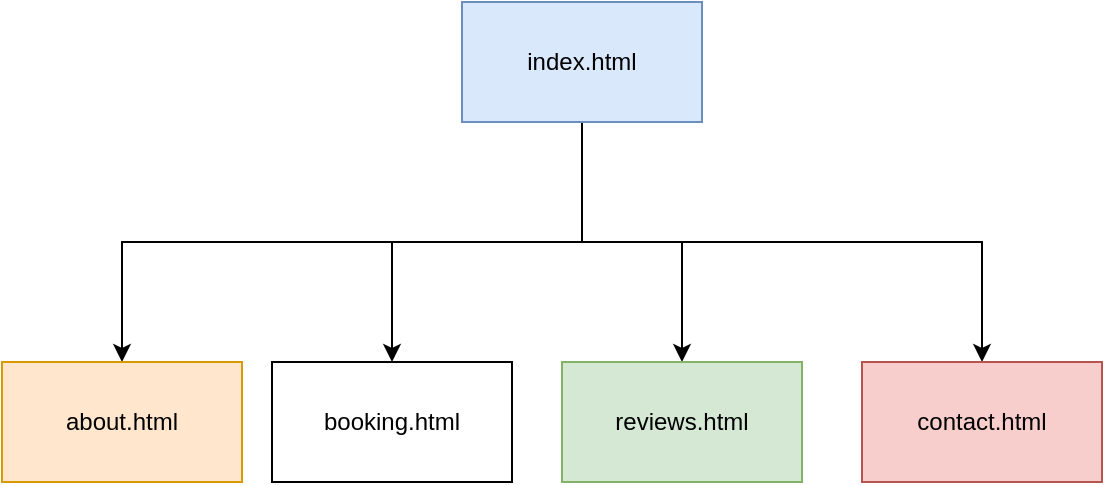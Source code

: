 <mxfile version="24.8.3">
  <diagram name="Page-1" id="2Yii1iUmURth6zdTILio">
    <mxGraphModel dx="794" dy="466" grid="1" gridSize="10" guides="1" tooltips="1" connect="1" arrows="1" fold="1" page="1" pageScale="1" pageWidth="850" pageHeight="1100" math="0" shadow="0">
      <root>
        <mxCell id="0" />
        <mxCell id="1" parent="0" />
        <mxCell id="NMjz3zI6MwiwcyyuSsv5-4" style="edgeStyle=orthogonalEdgeStyle;rounded=0;orthogonalLoop=1;jettySize=auto;html=1;" edge="1" parent="1" source="NMjz3zI6MwiwcyyuSsv5-1" target="NMjz3zI6MwiwcyyuSsv5-2">
          <mxGeometry relative="1" as="geometry">
            <mxPoint x="370" y="360" as="targetPoint" />
            <Array as="points">
              <mxPoint x="520" y="190" />
              <mxPoint x="290" y="190" />
            </Array>
          </mxGeometry>
        </mxCell>
        <mxCell id="NMjz3zI6MwiwcyyuSsv5-6" style="edgeStyle=orthogonalEdgeStyle;rounded=0;orthogonalLoop=1;jettySize=auto;html=1;" edge="1" parent="1" source="NMjz3zI6MwiwcyyuSsv5-1" target="NMjz3zI6MwiwcyyuSsv5-5">
          <mxGeometry relative="1" as="geometry" />
        </mxCell>
        <mxCell id="NMjz3zI6MwiwcyyuSsv5-8" style="edgeStyle=orthogonalEdgeStyle;rounded=0;orthogonalLoop=1;jettySize=auto;html=1;entryX=0.5;entryY=0;entryDx=0;entryDy=0;" edge="1" parent="1" source="NMjz3zI6MwiwcyyuSsv5-1" target="NMjz3zI6MwiwcyyuSsv5-7">
          <mxGeometry relative="1" as="geometry">
            <Array as="points">
              <mxPoint x="520" y="190" />
              <mxPoint x="570" y="190" />
            </Array>
          </mxGeometry>
        </mxCell>
        <mxCell id="NMjz3zI6MwiwcyyuSsv5-10" style="edgeStyle=orthogonalEdgeStyle;rounded=0;orthogonalLoop=1;jettySize=auto;html=1;" edge="1" parent="1" source="NMjz3zI6MwiwcyyuSsv5-1" target="NMjz3zI6MwiwcyyuSsv5-9">
          <mxGeometry relative="1" as="geometry">
            <Array as="points">
              <mxPoint x="520" y="190" />
              <mxPoint x="720" y="190" />
            </Array>
          </mxGeometry>
        </mxCell>
        <mxCell id="NMjz3zI6MwiwcyyuSsv5-1" value="index.html" style="rounded=0;whiteSpace=wrap;html=1;fillColor=#dae8fc;strokeColor=#6c8ebf;" vertex="1" parent="1">
          <mxGeometry x="460" y="70" width="120" height="60" as="geometry" />
        </mxCell>
        <mxCell id="NMjz3zI6MwiwcyyuSsv5-2" value="about.html" style="rounded=0;whiteSpace=wrap;html=1;fillColor=#ffe6cc;strokeColor=#d79b00;" vertex="1" parent="1">
          <mxGeometry x="230" y="250" width="120" height="60" as="geometry" />
        </mxCell>
        <mxCell id="NMjz3zI6MwiwcyyuSsv5-5" value="booking.html" style="rounded=0;whiteSpace=wrap;html=1;" vertex="1" parent="1">
          <mxGeometry x="365" y="250" width="120" height="60" as="geometry" />
        </mxCell>
        <mxCell id="NMjz3zI6MwiwcyyuSsv5-7" value="reviews.html" style="rounded=0;whiteSpace=wrap;html=1;fillColor=#d5e8d4;strokeColor=#82b366;" vertex="1" parent="1">
          <mxGeometry x="510" y="250" width="120" height="60" as="geometry" />
        </mxCell>
        <mxCell id="NMjz3zI6MwiwcyyuSsv5-9" value="contact.html" style="rounded=0;whiteSpace=wrap;html=1;fillColor=#f8cecc;strokeColor=#b85450;" vertex="1" parent="1">
          <mxGeometry x="660" y="250" width="120" height="60" as="geometry" />
        </mxCell>
      </root>
    </mxGraphModel>
  </diagram>
</mxfile>
